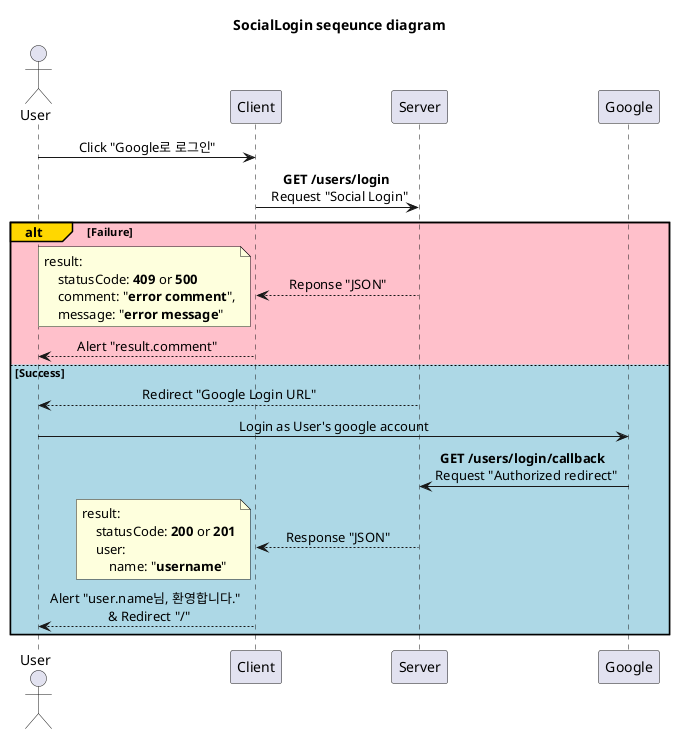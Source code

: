 @startuml socialLogin
'http://localhost:3000/login

title SocialLogin seqeunce diagram

skinparam SequenceMessageAlignment center

participant Google order 40
participant Server order 30
participant Client order 20
actor User order 10

User -> Client: Click "Google로 로그인"
Client -> Server: **GET /users/login** \n Request "Social Login" 

alt#Gold #Pink Failure
    Client <-- Server: Reponse "JSON"
    note left
        result:
            statusCode: **409** or **500**
            comment: "**error comment**",
            message: "**error message**"
    end note
    User <-- Client: Alert "result.comment"

else #LightBlue Success
    User <-- Server: Redirect "Google Login URL"
    User -> Google: Login as User's google account
    Server <- Google: **GET /users/login/callback** \n Request "Authorized redirect"
    Client <-- Server: Response "JSON"
    note left
        result:
            statusCode: **200** or **201**
            user:
                name: "**username**"
    end note
    User <-- Client: Alert "user.name님, 환영합니다." \n & Redirect "/"

end

@enduml
